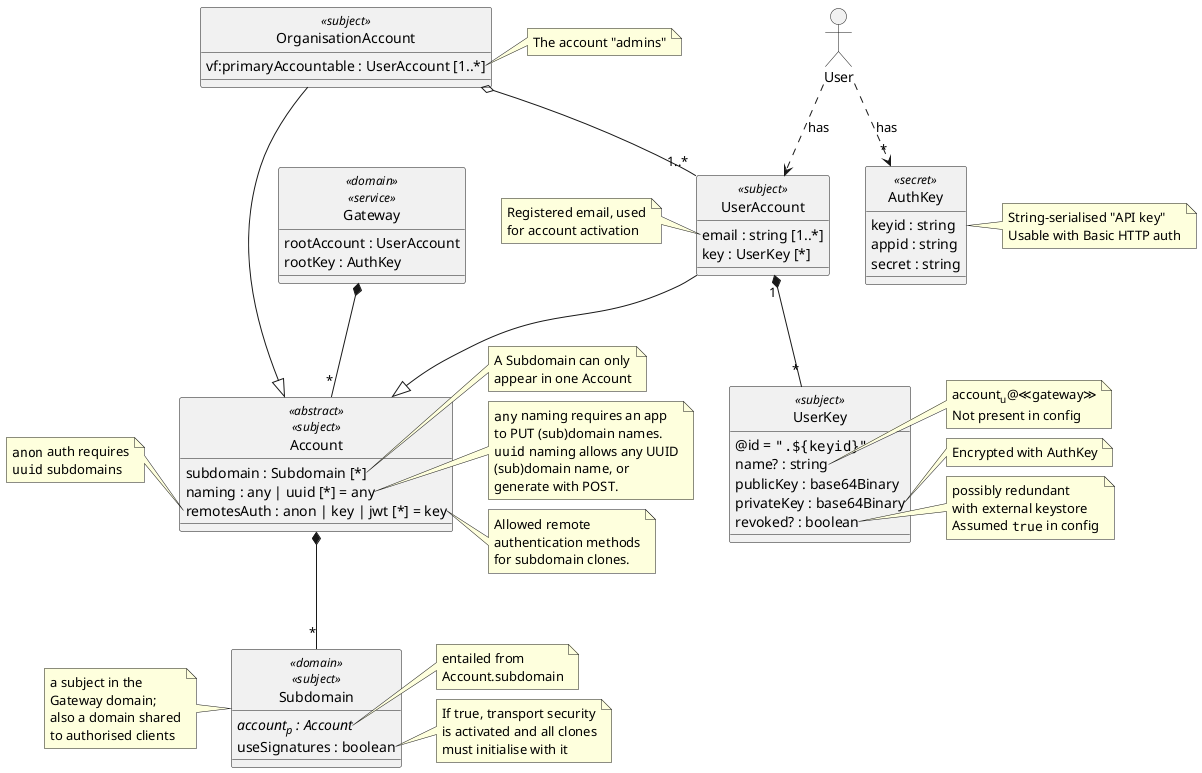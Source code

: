 @startuml
'https://plantuml.com/class-diagram

hide circle
allowmixing

class Gateway <<domain>> <<service>> {
  rootAccount : UserAccount
  rootKey : AuthKey
}

Gateway *-- "*" Account

class Account <<abstract>> <<subject>> {
  subdomain : Subdomain [*]
  naming : any | uuid [*] = any
  remotesAuth : anon | key | jwt [*] = key
}
note right of Account::subdomain
  A Subdomain can only
  appear in one Account
end note
note right of Account::naming
 ""any"" naming requires an app
 to PUT (sub)domain names.
 ""uuid"" naming allows any UUID
 (sub)domain name, or
 generate with POST.
end note
note right of Account::remotesAuth
  Allowed remote
  authentication methods
  for subdomain clones.
end note
note left of Account::remotesAuth
  ""anon"" auth requires
  ""uuid"" subdomains
end note

Account *-- "*" Subdomain

actor User

class UserAccount <<subject>> {
  email : string [1..*]
  key : UserKey [*]
}
note left of UserAccount::email
  Registered email, used
  for account activation
end note
UserAccount --|> Account
User ..> UserAccount: has
User ..> "*" AuthKey: has

class OrganisationAccount <<subject>> {
  vf:primaryAccountable : UserAccount [1..*]
}
note right of OrganisationAccount::vf:primaryAccountable
  The account "admins"
end note
OrganisationAccount --|> Account
OrganisationAccount o-- "1..*" UserAccount

class Subdomain <<domain>> <<subject>> {
  //account<sub>p</sub> : Account//
  useSignatures : boolean
}
note left of Subdomain
  a subject in the
  Gateway domain;
  also a domain shared
  to authorised clients
end note
note right of Subdomain::account
  entailed from
  Account.subdomain
end note
note right of Subdomain::useSignatures
  If true, transport security
  is activated and all clones
  must initialise with it
end note

class UserKey <<subject>> {
  @id = """.${keyid}" ""
  name? : string
  publicKey : base64Binary
  privateKey : base64Binary
  revoked? : boolean
}
note right of UserKey::name
  account<sub>u</sub>@≪gateway≫
  Not present in config
end note
note right of UserKey::privateKey
  Encrypted with AuthKey
end note
note right of UserKey::revoked
  possibly redundant
  with external keystore
  Assumed ""true"" in config
end note

UserAccount "1" *-- "*" UserKey

class AuthKey <<secret>> {
  keyid : string
  appid : string
  secret : string
}
note right of AuthKey
  String-serialised "API key"
  Usable with Basic HTTP auth
end note

@enduml